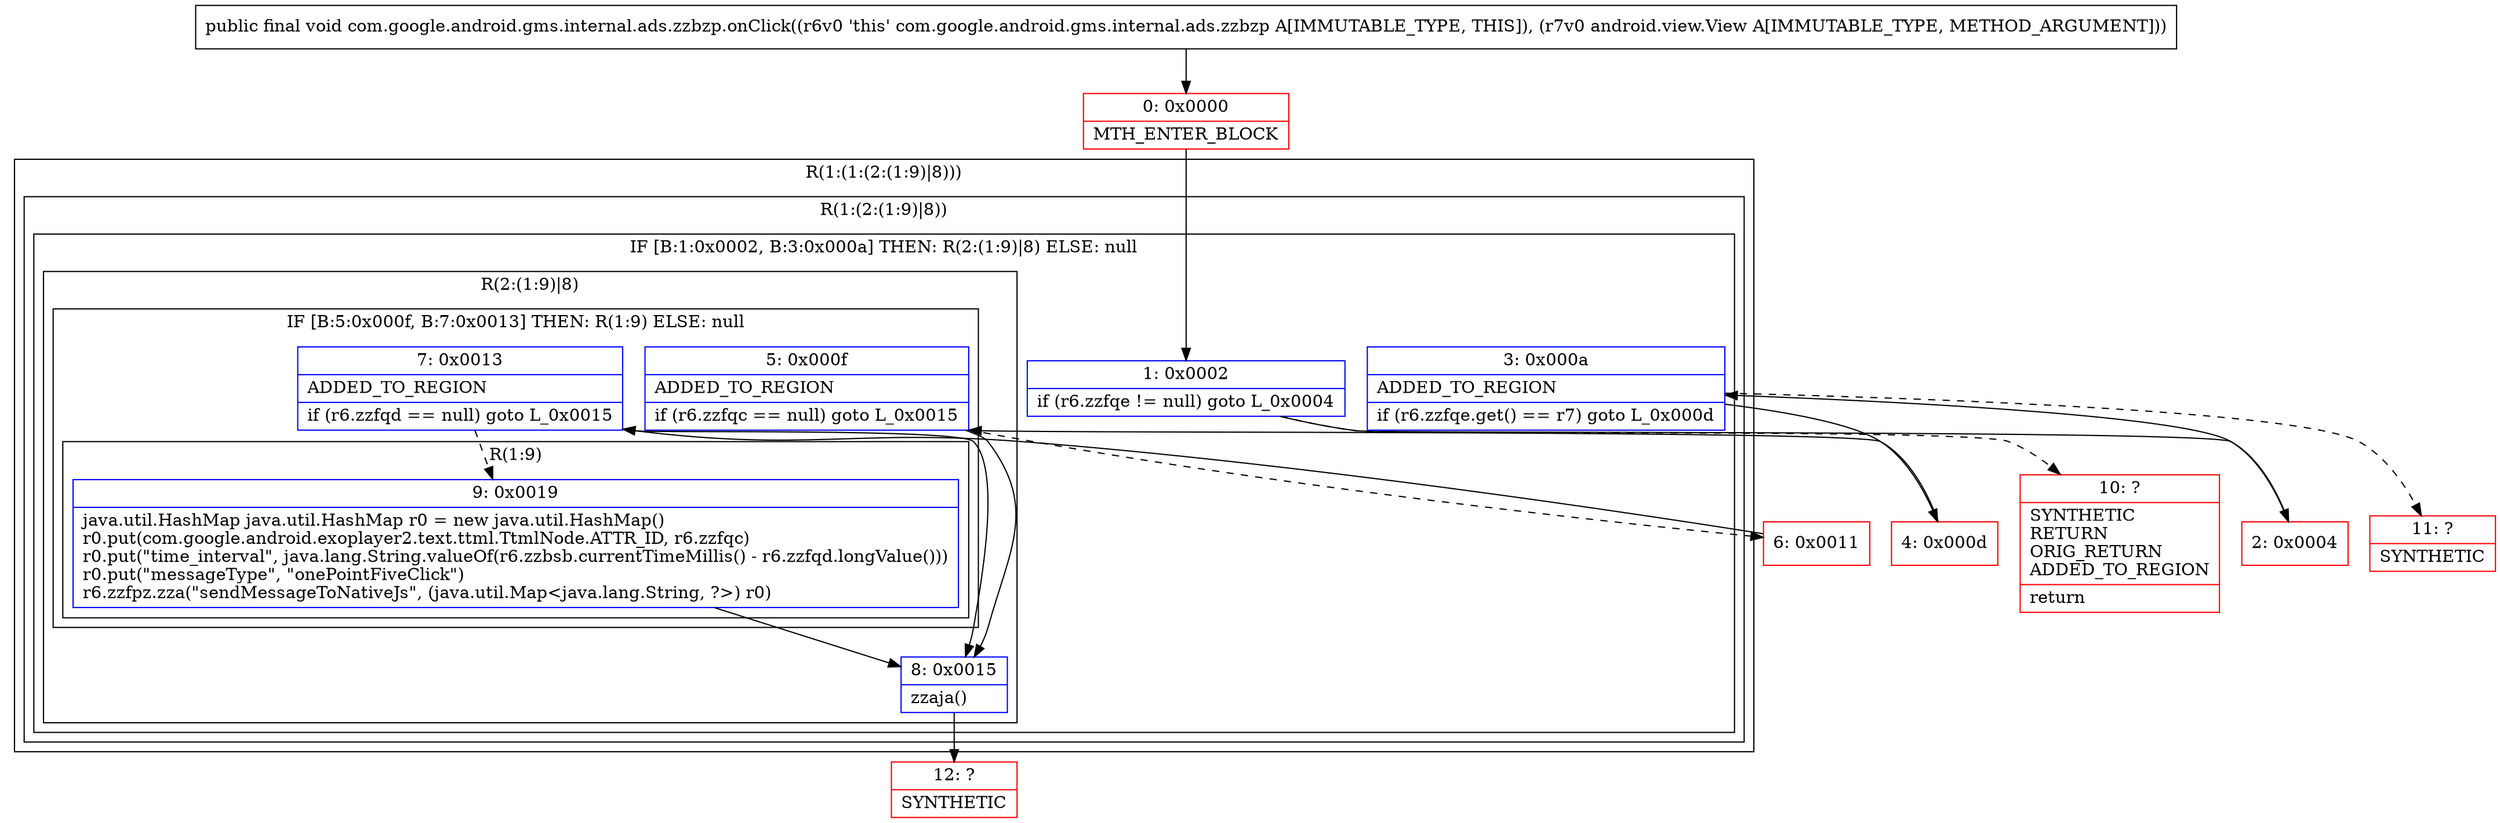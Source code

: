 digraph "CFG forcom.google.android.gms.internal.ads.zzbzp.onClick(Landroid\/view\/View;)V" {
subgraph cluster_Region_391624717 {
label = "R(1:(1:(2:(1:9)|8)))";
node [shape=record,color=blue];
subgraph cluster_Region_125773033 {
label = "R(1:(2:(1:9)|8))";
node [shape=record,color=blue];
subgraph cluster_IfRegion_424466700 {
label = "IF [B:1:0x0002, B:3:0x000a] THEN: R(2:(1:9)|8) ELSE: null";
node [shape=record,color=blue];
Node_1 [shape=record,label="{1\:\ 0x0002|if (r6.zzfqe != null) goto L_0x0004\l}"];
Node_3 [shape=record,label="{3\:\ 0x000a|ADDED_TO_REGION\l|if (r6.zzfqe.get() == r7) goto L_0x000d\l}"];
subgraph cluster_Region_1956147510 {
label = "R(2:(1:9)|8)";
node [shape=record,color=blue];
subgraph cluster_IfRegion_1579493496 {
label = "IF [B:5:0x000f, B:7:0x0013] THEN: R(1:9) ELSE: null";
node [shape=record,color=blue];
Node_5 [shape=record,label="{5\:\ 0x000f|ADDED_TO_REGION\l|if (r6.zzfqc == null) goto L_0x0015\l}"];
Node_7 [shape=record,label="{7\:\ 0x0013|ADDED_TO_REGION\l|if (r6.zzfqd == null) goto L_0x0015\l}"];
subgraph cluster_Region_1214856330 {
label = "R(1:9)";
node [shape=record,color=blue];
Node_9 [shape=record,label="{9\:\ 0x0019|java.util.HashMap java.util.HashMap r0 = new java.util.HashMap()\lr0.put(com.google.android.exoplayer2.text.ttml.TtmlNode.ATTR_ID, r6.zzfqc)\lr0.put(\"time_interval\", java.lang.String.valueOf(r6.zzbsb.currentTimeMillis() \- r6.zzfqd.longValue()))\lr0.put(\"messageType\", \"onePointFiveClick\")\lr6.zzfpz.zza(\"sendMessageToNativeJs\", (java.util.Map\<java.lang.String, ?\>) r0)\l}"];
}
}
Node_8 [shape=record,label="{8\:\ 0x0015|zzaja()\l}"];
}
}
}
}
Node_0 [shape=record,color=red,label="{0\:\ 0x0000|MTH_ENTER_BLOCK\l}"];
Node_2 [shape=record,color=red,label="{2\:\ 0x0004}"];
Node_4 [shape=record,color=red,label="{4\:\ 0x000d}"];
Node_6 [shape=record,color=red,label="{6\:\ 0x0011}"];
Node_10 [shape=record,color=red,label="{10\:\ ?|SYNTHETIC\lRETURN\lORIG_RETURN\lADDED_TO_REGION\l|return\l}"];
Node_11 [shape=record,color=red,label="{11\:\ ?|SYNTHETIC\l}"];
Node_12 [shape=record,color=red,label="{12\:\ ?|SYNTHETIC\l}"];
MethodNode[shape=record,label="{public final void com.google.android.gms.internal.ads.zzbzp.onClick((r6v0 'this' com.google.android.gms.internal.ads.zzbzp A[IMMUTABLE_TYPE, THIS]), (r7v0 android.view.View A[IMMUTABLE_TYPE, METHOD_ARGUMENT])) }"];
MethodNode -> Node_0;
Node_1 -> Node_2;
Node_1 -> Node_10[style=dashed];
Node_3 -> Node_4;
Node_3 -> Node_11[style=dashed];
Node_5 -> Node_6[style=dashed];
Node_5 -> Node_8;
Node_7 -> Node_8;
Node_7 -> Node_9[style=dashed];
Node_9 -> Node_8;
Node_8 -> Node_12;
Node_0 -> Node_1;
Node_2 -> Node_3;
Node_4 -> Node_5;
Node_6 -> Node_7;
}

